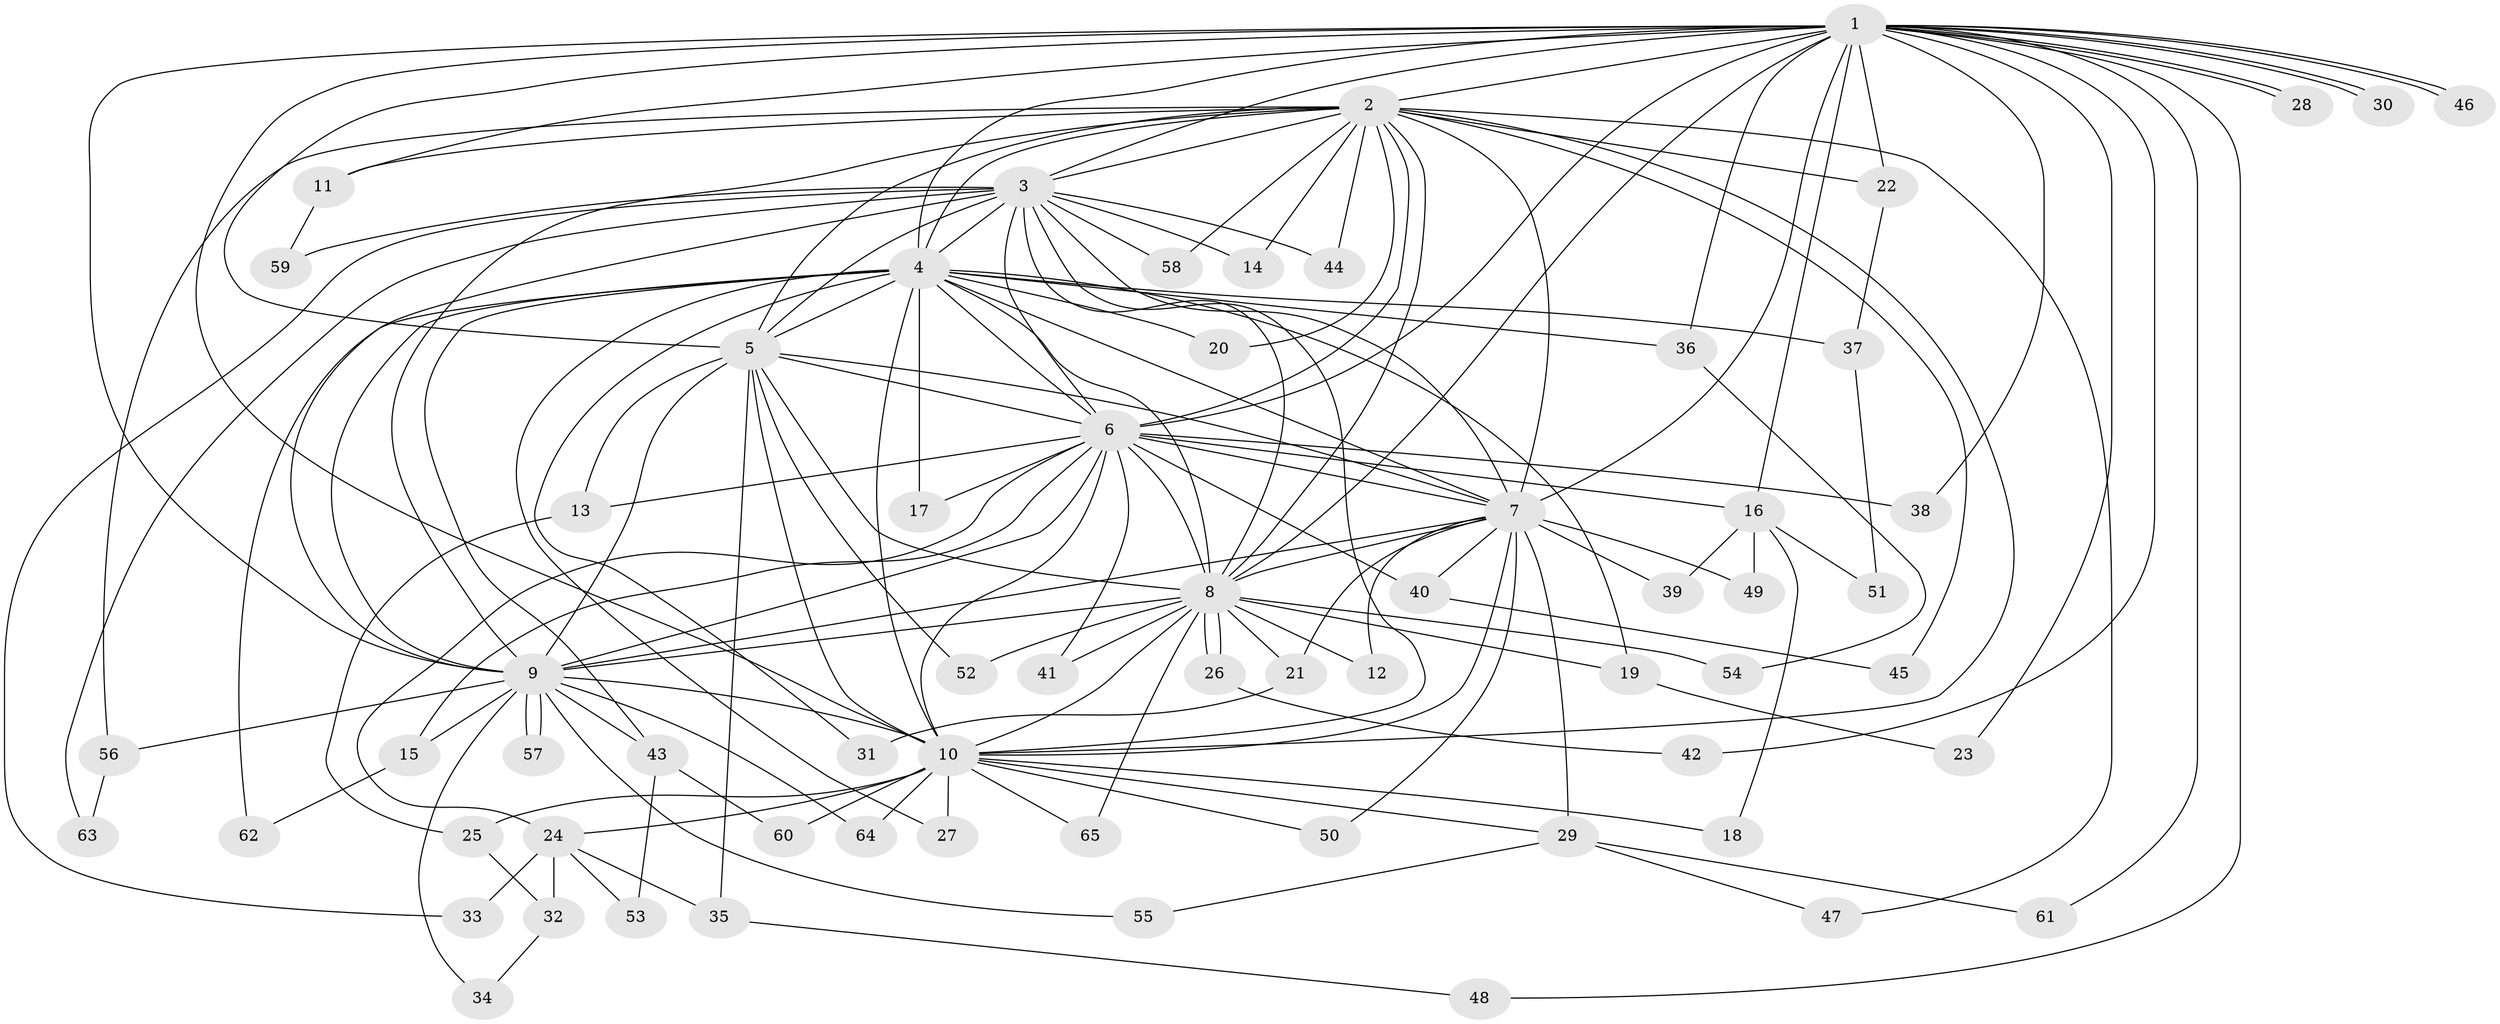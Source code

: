 // coarse degree distribution, {4: 0.15, 1: 0.25, 13: 0.05, 2: 0.2, 11: 0.05, 3: 0.1, 6: 0.05, 7: 0.05, 12: 0.05, 10: 0.05}
// Generated by graph-tools (version 1.1) at 2025/36/03/04/25 23:36:18]
// undirected, 65 vertices, 155 edges
graph export_dot {
  node [color=gray90,style=filled];
  1;
  2;
  3;
  4;
  5;
  6;
  7;
  8;
  9;
  10;
  11;
  12;
  13;
  14;
  15;
  16;
  17;
  18;
  19;
  20;
  21;
  22;
  23;
  24;
  25;
  26;
  27;
  28;
  29;
  30;
  31;
  32;
  33;
  34;
  35;
  36;
  37;
  38;
  39;
  40;
  41;
  42;
  43;
  44;
  45;
  46;
  47;
  48;
  49;
  50;
  51;
  52;
  53;
  54;
  55;
  56;
  57;
  58;
  59;
  60;
  61;
  62;
  63;
  64;
  65;
  1 -- 2;
  1 -- 3;
  1 -- 4;
  1 -- 5;
  1 -- 6;
  1 -- 7;
  1 -- 8;
  1 -- 9;
  1 -- 10;
  1 -- 11;
  1 -- 16;
  1 -- 22;
  1 -- 23;
  1 -- 28;
  1 -- 28;
  1 -- 30;
  1 -- 30;
  1 -- 36;
  1 -- 38;
  1 -- 42;
  1 -- 46;
  1 -- 46;
  1 -- 48;
  1 -- 61;
  2 -- 3;
  2 -- 4;
  2 -- 5;
  2 -- 6;
  2 -- 7;
  2 -- 8;
  2 -- 9;
  2 -- 10;
  2 -- 11;
  2 -- 14;
  2 -- 20;
  2 -- 22;
  2 -- 44;
  2 -- 45;
  2 -- 47;
  2 -- 56;
  2 -- 58;
  3 -- 4;
  3 -- 5;
  3 -- 6;
  3 -- 7;
  3 -- 8;
  3 -- 9;
  3 -- 10;
  3 -- 14;
  3 -- 33;
  3 -- 44;
  3 -- 58;
  3 -- 59;
  3 -- 63;
  4 -- 5;
  4 -- 6;
  4 -- 7;
  4 -- 8;
  4 -- 9;
  4 -- 10;
  4 -- 17;
  4 -- 19;
  4 -- 20;
  4 -- 27;
  4 -- 31;
  4 -- 36;
  4 -- 37;
  4 -- 43;
  4 -- 62;
  5 -- 6;
  5 -- 7;
  5 -- 8;
  5 -- 9;
  5 -- 10;
  5 -- 13;
  5 -- 35;
  5 -- 52;
  6 -- 7;
  6 -- 8;
  6 -- 9;
  6 -- 10;
  6 -- 13;
  6 -- 15;
  6 -- 16;
  6 -- 17;
  6 -- 24;
  6 -- 38;
  6 -- 40;
  6 -- 41;
  7 -- 8;
  7 -- 9;
  7 -- 10;
  7 -- 12;
  7 -- 21;
  7 -- 29;
  7 -- 39;
  7 -- 40;
  7 -- 49;
  7 -- 50;
  8 -- 9;
  8 -- 10;
  8 -- 12;
  8 -- 19;
  8 -- 21;
  8 -- 26;
  8 -- 26;
  8 -- 41;
  8 -- 52;
  8 -- 54;
  8 -- 65;
  9 -- 10;
  9 -- 15;
  9 -- 34;
  9 -- 43;
  9 -- 55;
  9 -- 56;
  9 -- 57;
  9 -- 57;
  9 -- 64;
  10 -- 18;
  10 -- 24;
  10 -- 25;
  10 -- 27;
  10 -- 29;
  10 -- 50;
  10 -- 60;
  10 -- 64;
  10 -- 65;
  11 -- 59;
  13 -- 25;
  15 -- 62;
  16 -- 18;
  16 -- 39;
  16 -- 49;
  16 -- 51;
  19 -- 23;
  21 -- 31;
  22 -- 37;
  24 -- 32;
  24 -- 33;
  24 -- 35;
  24 -- 53;
  25 -- 32;
  26 -- 42;
  29 -- 47;
  29 -- 55;
  29 -- 61;
  32 -- 34;
  35 -- 48;
  36 -- 54;
  37 -- 51;
  40 -- 45;
  43 -- 53;
  43 -- 60;
  56 -- 63;
}
